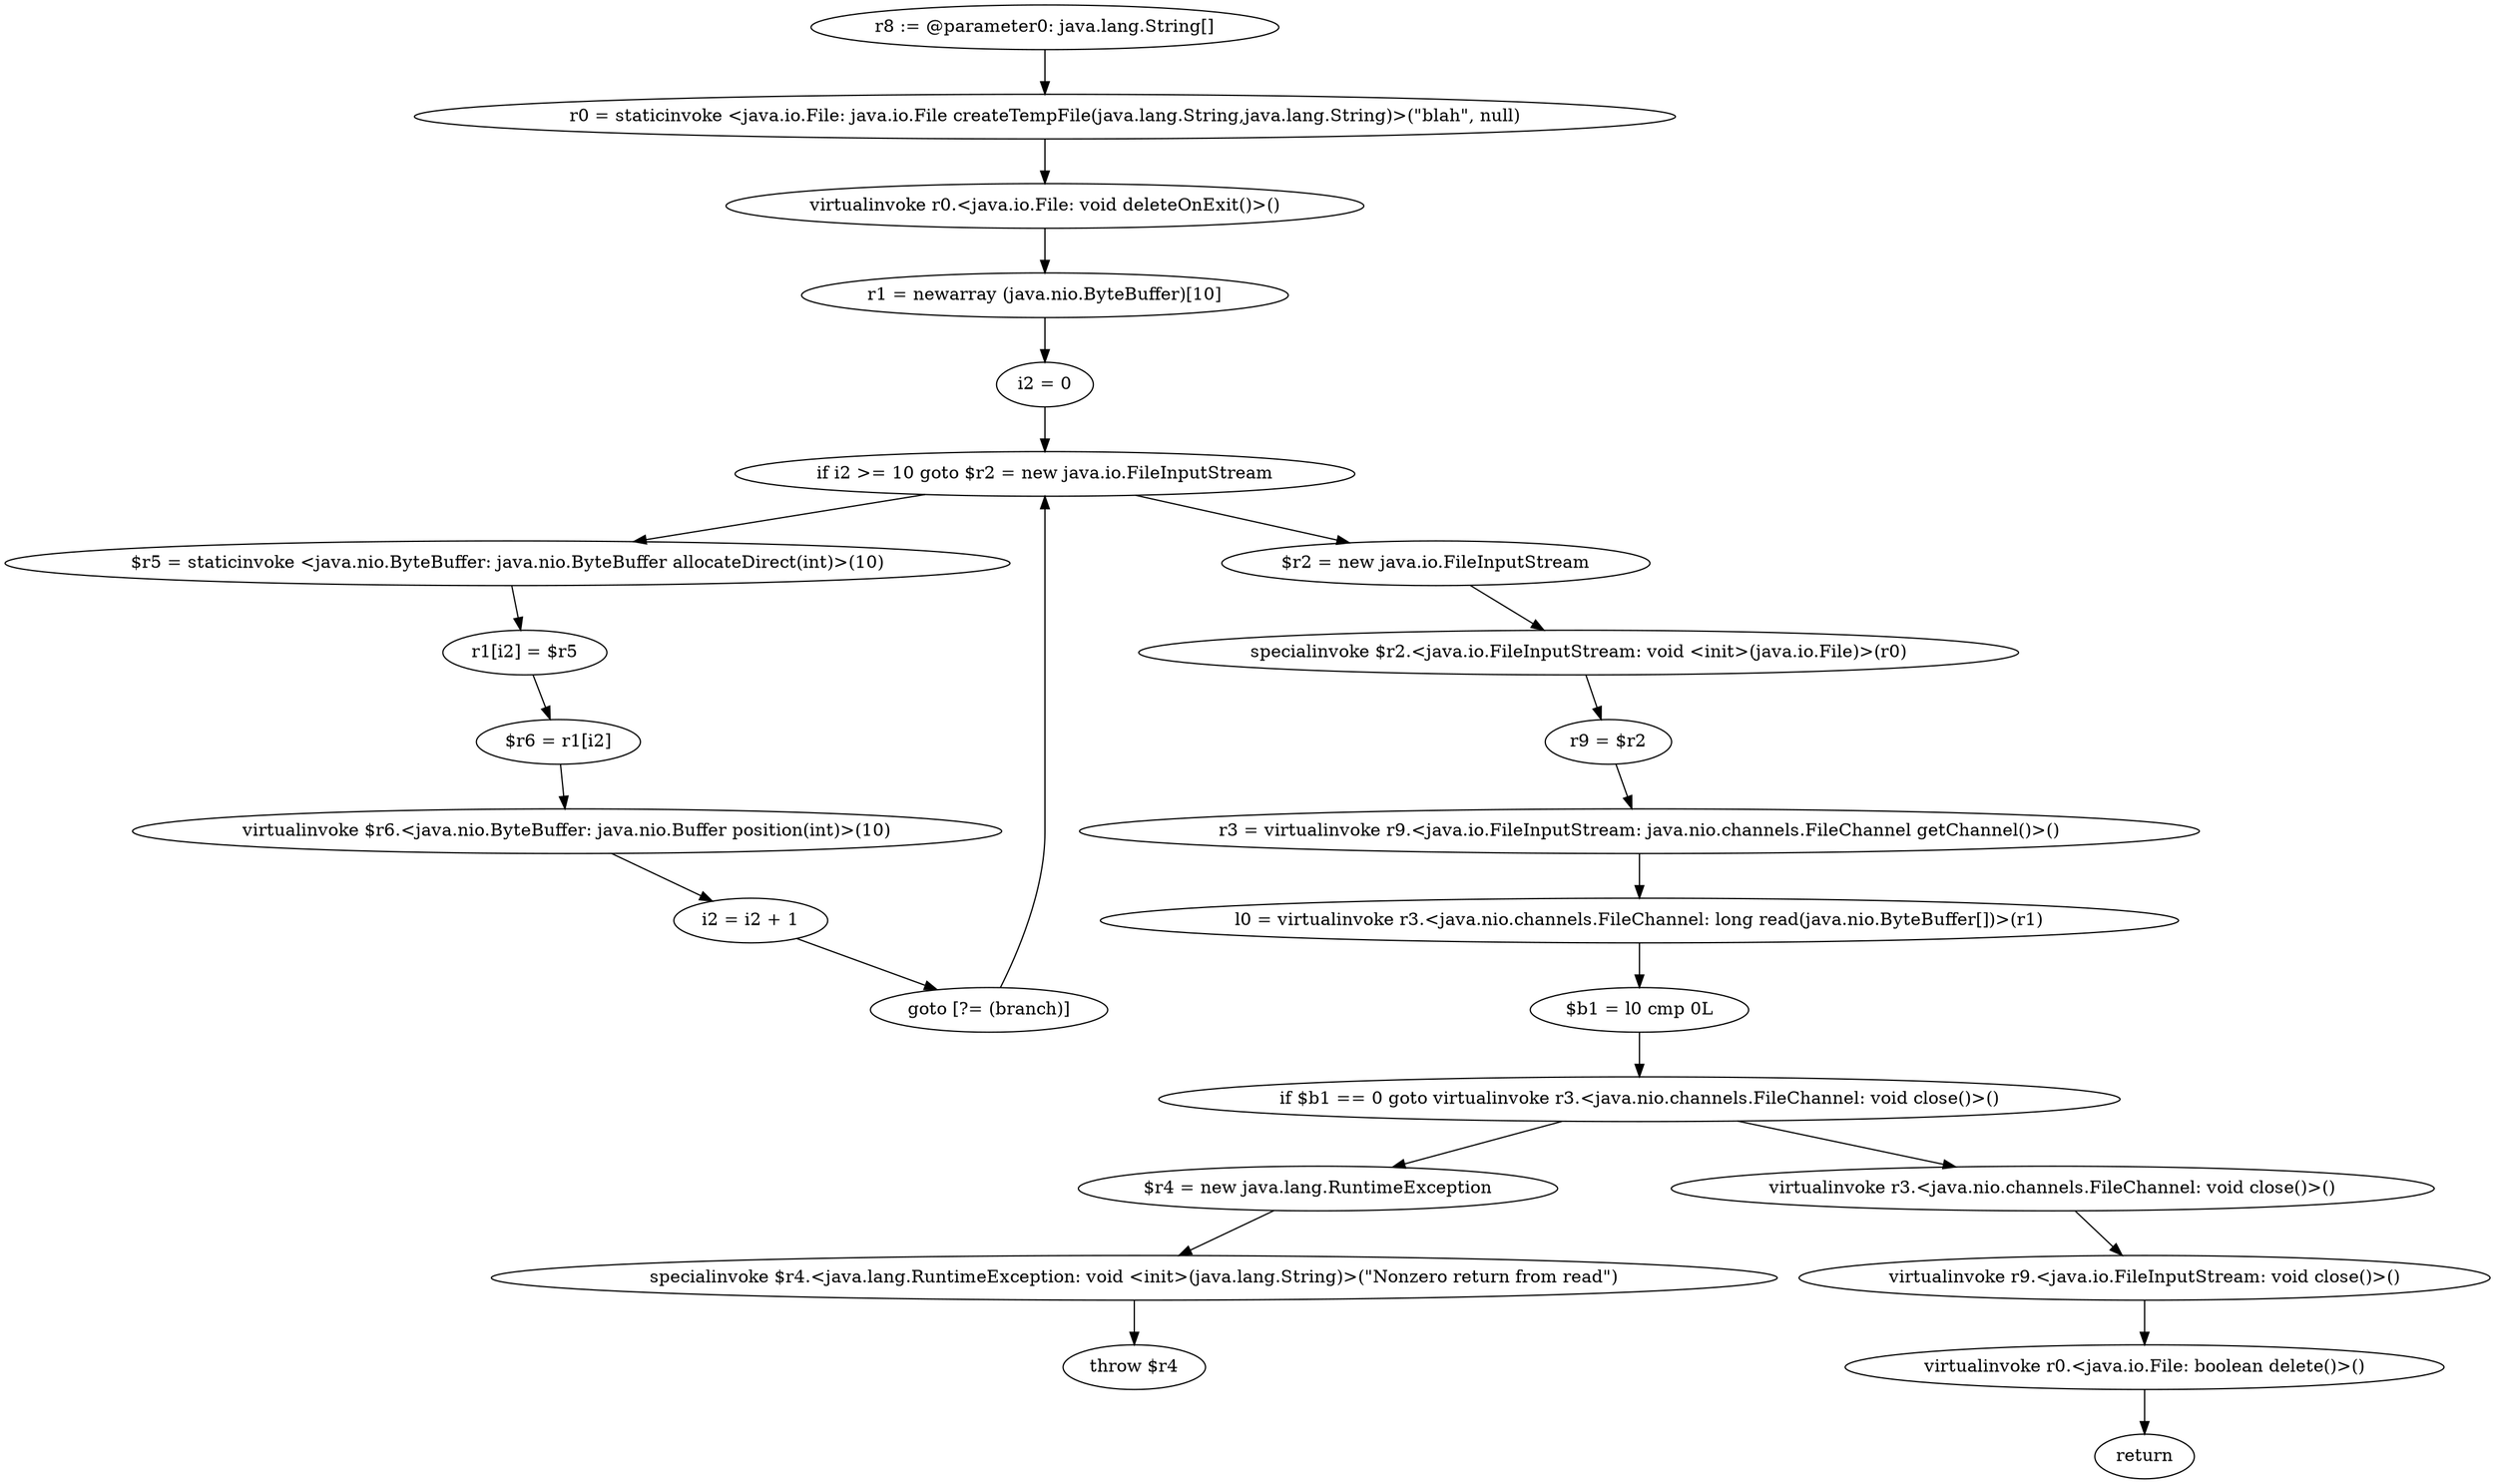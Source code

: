 digraph "unitGraph" {
    "r8 := @parameter0: java.lang.String[]"
    "r0 = staticinvoke <java.io.File: java.io.File createTempFile(java.lang.String,java.lang.String)>(\"blah\", null)"
    "virtualinvoke r0.<java.io.File: void deleteOnExit()>()"
    "r1 = newarray (java.nio.ByteBuffer)[10]"
    "i2 = 0"
    "if i2 >= 10 goto $r2 = new java.io.FileInputStream"
    "$r5 = staticinvoke <java.nio.ByteBuffer: java.nio.ByteBuffer allocateDirect(int)>(10)"
    "r1[i2] = $r5"
    "$r6 = r1[i2]"
    "virtualinvoke $r6.<java.nio.ByteBuffer: java.nio.Buffer position(int)>(10)"
    "i2 = i2 + 1"
    "goto [?= (branch)]"
    "$r2 = new java.io.FileInputStream"
    "specialinvoke $r2.<java.io.FileInputStream: void <init>(java.io.File)>(r0)"
    "r9 = $r2"
    "r3 = virtualinvoke r9.<java.io.FileInputStream: java.nio.channels.FileChannel getChannel()>()"
    "l0 = virtualinvoke r3.<java.nio.channels.FileChannel: long read(java.nio.ByteBuffer[])>(r1)"
    "$b1 = l0 cmp 0L"
    "if $b1 == 0 goto virtualinvoke r3.<java.nio.channels.FileChannel: void close()>()"
    "$r4 = new java.lang.RuntimeException"
    "specialinvoke $r4.<java.lang.RuntimeException: void <init>(java.lang.String)>(\"Nonzero return from read\")"
    "throw $r4"
    "virtualinvoke r3.<java.nio.channels.FileChannel: void close()>()"
    "virtualinvoke r9.<java.io.FileInputStream: void close()>()"
    "virtualinvoke r0.<java.io.File: boolean delete()>()"
    "return"
    "r8 := @parameter0: java.lang.String[]"->"r0 = staticinvoke <java.io.File: java.io.File createTempFile(java.lang.String,java.lang.String)>(\"blah\", null)";
    "r0 = staticinvoke <java.io.File: java.io.File createTempFile(java.lang.String,java.lang.String)>(\"blah\", null)"->"virtualinvoke r0.<java.io.File: void deleteOnExit()>()";
    "virtualinvoke r0.<java.io.File: void deleteOnExit()>()"->"r1 = newarray (java.nio.ByteBuffer)[10]";
    "r1 = newarray (java.nio.ByteBuffer)[10]"->"i2 = 0";
    "i2 = 0"->"if i2 >= 10 goto $r2 = new java.io.FileInputStream";
    "if i2 >= 10 goto $r2 = new java.io.FileInputStream"->"$r5 = staticinvoke <java.nio.ByteBuffer: java.nio.ByteBuffer allocateDirect(int)>(10)";
    "if i2 >= 10 goto $r2 = new java.io.FileInputStream"->"$r2 = new java.io.FileInputStream";
    "$r5 = staticinvoke <java.nio.ByteBuffer: java.nio.ByteBuffer allocateDirect(int)>(10)"->"r1[i2] = $r5";
    "r1[i2] = $r5"->"$r6 = r1[i2]";
    "$r6 = r1[i2]"->"virtualinvoke $r6.<java.nio.ByteBuffer: java.nio.Buffer position(int)>(10)";
    "virtualinvoke $r6.<java.nio.ByteBuffer: java.nio.Buffer position(int)>(10)"->"i2 = i2 + 1";
    "i2 = i2 + 1"->"goto [?= (branch)]";
    "goto [?= (branch)]"->"if i2 >= 10 goto $r2 = new java.io.FileInputStream";
    "$r2 = new java.io.FileInputStream"->"specialinvoke $r2.<java.io.FileInputStream: void <init>(java.io.File)>(r0)";
    "specialinvoke $r2.<java.io.FileInputStream: void <init>(java.io.File)>(r0)"->"r9 = $r2";
    "r9 = $r2"->"r3 = virtualinvoke r9.<java.io.FileInputStream: java.nio.channels.FileChannel getChannel()>()";
    "r3 = virtualinvoke r9.<java.io.FileInputStream: java.nio.channels.FileChannel getChannel()>()"->"l0 = virtualinvoke r3.<java.nio.channels.FileChannel: long read(java.nio.ByteBuffer[])>(r1)";
    "l0 = virtualinvoke r3.<java.nio.channels.FileChannel: long read(java.nio.ByteBuffer[])>(r1)"->"$b1 = l0 cmp 0L";
    "$b1 = l0 cmp 0L"->"if $b1 == 0 goto virtualinvoke r3.<java.nio.channels.FileChannel: void close()>()";
    "if $b1 == 0 goto virtualinvoke r3.<java.nio.channels.FileChannel: void close()>()"->"$r4 = new java.lang.RuntimeException";
    "if $b1 == 0 goto virtualinvoke r3.<java.nio.channels.FileChannel: void close()>()"->"virtualinvoke r3.<java.nio.channels.FileChannel: void close()>()";
    "$r4 = new java.lang.RuntimeException"->"specialinvoke $r4.<java.lang.RuntimeException: void <init>(java.lang.String)>(\"Nonzero return from read\")";
    "specialinvoke $r4.<java.lang.RuntimeException: void <init>(java.lang.String)>(\"Nonzero return from read\")"->"throw $r4";
    "virtualinvoke r3.<java.nio.channels.FileChannel: void close()>()"->"virtualinvoke r9.<java.io.FileInputStream: void close()>()";
    "virtualinvoke r9.<java.io.FileInputStream: void close()>()"->"virtualinvoke r0.<java.io.File: boolean delete()>()";
    "virtualinvoke r0.<java.io.File: boolean delete()>()"->"return";
}

